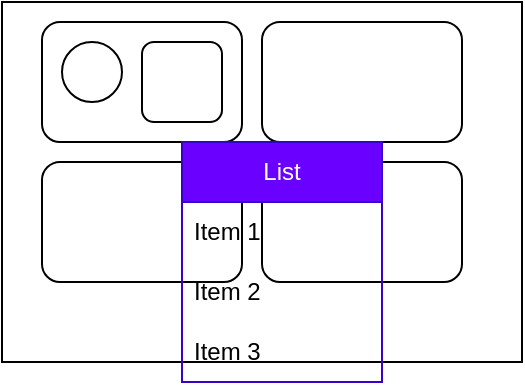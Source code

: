 <mxfile>
    <diagram id="EhOts86HiI_z_n7DWo9Q" name="Page-1">
        <mxGraphModel dx="389" dy="282" grid="1" gridSize="10" guides="1" tooltips="1" connect="1" arrows="1" fold="1" page="1" pageScale="1" pageWidth="850" pageHeight="1100" math="0" shadow="0">
            <root>
                <mxCell id="0"/>
                <mxCell id="1" parent="0"/>
                <mxCell id="2" value="" style="rounded=0;whiteSpace=wrap;html=1;" vertex="1" parent="1">
                    <mxGeometry x="40" width="260" height="180" as="geometry"/>
                </mxCell>
                <mxCell id="10" value="" style="rounded=1;whiteSpace=wrap;html=1;" vertex="1" parent="1">
                    <mxGeometry x="60" y="10" width="100" height="60" as="geometry"/>
                </mxCell>
                <mxCell id="11" value="" style="rounded=1;whiteSpace=wrap;html=1;" vertex="1" parent="1">
                    <mxGeometry x="170" y="10" width="100" height="60" as="geometry"/>
                </mxCell>
                <mxCell id="12" value="" style="rounded=1;whiteSpace=wrap;html=1;" vertex="1" parent="1">
                    <mxGeometry x="170" y="80" width="100" height="60" as="geometry"/>
                </mxCell>
                <mxCell id="13" value="" style="rounded=1;whiteSpace=wrap;html=1;" vertex="1" parent="1">
                    <mxGeometry x="60" y="80" width="100" height="60" as="geometry"/>
                </mxCell>
                <mxCell id="14" value="" style="ellipse;whiteSpace=wrap;html=1;aspect=fixed;" vertex="1" parent="1">
                    <mxGeometry x="70" y="20" width="30" height="30" as="geometry"/>
                </mxCell>
                <mxCell id="15" value="" style="rounded=1;whiteSpace=wrap;html=1;" vertex="1" parent="1">
                    <mxGeometry x="110" y="20" width="40" height="40" as="geometry"/>
                </mxCell>
                <mxCell id="16" value="List" style="swimlane;fontStyle=0;childLayout=stackLayout;horizontal=1;startSize=30;horizontalStack=0;resizeParent=1;resizeParentMax=0;resizeLast=0;collapsible=1;marginBottom=0;whiteSpace=wrap;html=1;fillColor=#6a00ff;fontColor=#ffffff;strokeColor=#3700CC;" vertex="1" parent="1">
                    <mxGeometry x="130" y="70" width="100" height="120" as="geometry"/>
                </mxCell>
                <mxCell id="17" value="Item 1" style="text;strokeColor=none;fillColor=none;align=left;verticalAlign=middle;spacingLeft=4;spacingRight=4;overflow=hidden;points=[[0,0.5],[1,0.5]];portConstraint=eastwest;rotatable=0;whiteSpace=wrap;html=1;" vertex="1" parent="16">
                    <mxGeometry y="30" width="100" height="30" as="geometry"/>
                </mxCell>
                <mxCell id="18" value="Item 2" style="text;strokeColor=none;fillColor=none;align=left;verticalAlign=middle;spacingLeft=4;spacingRight=4;overflow=hidden;points=[[0,0.5],[1,0.5]];portConstraint=eastwest;rotatable=0;whiteSpace=wrap;html=1;" vertex="1" parent="16">
                    <mxGeometry y="60" width="100" height="30" as="geometry"/>
                </mxCell>
                <mxCell id="19" value="Item 3" style="text;strokeColor=none;fillColor=none;align=left;verticalAlign=middle;spacingLeft=4;spacingRight=4;overflow=hidden;points=[[0,0.5],[1,0.5]];portConstraint=eastwest;rotatable=0;whiteSpace=wrap;html=1;" vertex="1" parent="16">
                    <mxGeometry y="90" width="100" height="30" as="geometry"/>
                </mxCell>
            </root>
        </mxGraphModel>
    </diagram>
</mxfile>